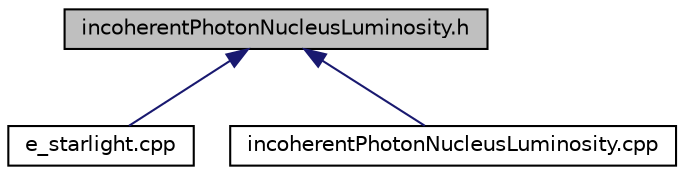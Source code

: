 digraph "incoherentPhotonNucleusLuminosity.h"
{
 // LATEX_PDF_SIZE
  bgcolor="transparent";
  edge [fontname="Helvetica",fontsize="10",labelfontname="Helvetica",labelfontsize="10"];
  node [fontname="Helvetica",fontsize="10",shape=record];
  Node18 [label="incoherentPhotonNucleusLuminosity.h",height=0.2,width=0.4,color="black", fillcolor="grey75", style="filled", fontcolor="black",tooltip=" "];
  Node18 -> Node19 [dir="back",color="midnightblue",fontsize="10",style="solid",fontname="Helvetica"];
  Node19 [label="e_starlight.cpp",height=0.2,width=0.4,color="black",URL="$e__starlight_8cpp.html",tooltip=" "];
  Node18 -> Node20 [dir="back",color="midnightblue",fontsize="10",style="solid",fontname="Helvetica"];
  Node20 [label="incoherentPhotonNucleusLuminosity.cpp",height=0.2,width=0.4,color="black",URL="$incoherentPhotonNucleusLuminosity_8cpp.html",tooltip=" "];
}
